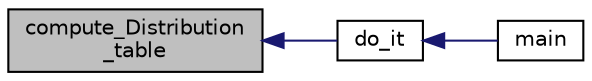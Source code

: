 digraph "compute_Distribution_table"
{
  edge [fontname="Helvetica",fontsize="10",labelfontname="Helvetica",labelfontsize="10"];
  node [fontname="Helvetica",fontsize="10",shape=record];
  rankdir="LR";
  Node124 [label="compute_Distribution\l_table",height=0.2,width=0.4,color="black", fillcolor="grey75", style="filled", fontcolor="black"];
  Node124 -> Node125 [dir="back",color="midnightblue",fontsize="10",style="solid",fontname="Helvetica"];
  Node125 [label="do_it",height=0.2,width=0.4,color="black", fillcolor="white", style="filled",URL="$da/da3/burnside_8_c.html#a6a1ed4d46bdb13e56112f47f0565c25b"];
  Node125 -> Node126 [dir="back",color="midnightblue",fontsize="10",style="solid",fontname="Helvetica"];
  Node126 [label="main",height=0.2,width=0.4,color="black", fillcolor="white", style="filled",URL="$da/da3/burnside_8_c.html#a3c04138a5bfe5d72780bb7e82a18e627"];
}
